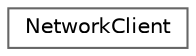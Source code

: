 digraph "Graphical Class Hierarchy"
{
 // LATEX_PDF_SIZE
  bgcolor="transparent";
  edge [fontname=Helvetica,fontsize=10,labelfontname=Helvetica,labelfontsize=10];
  node [fontname=Helvetica,fontsize=10,shape=box,height=0.2,width=0.4];
  rankdir="LR";
  Node0 [id="Node000000",label="NetworkClient",height=0.2,width=0.4,color="grey40", fillcolor="white", style="filled",URL="$classNetworkClient.html",tooltip="Handles UDP network communication."];
}
